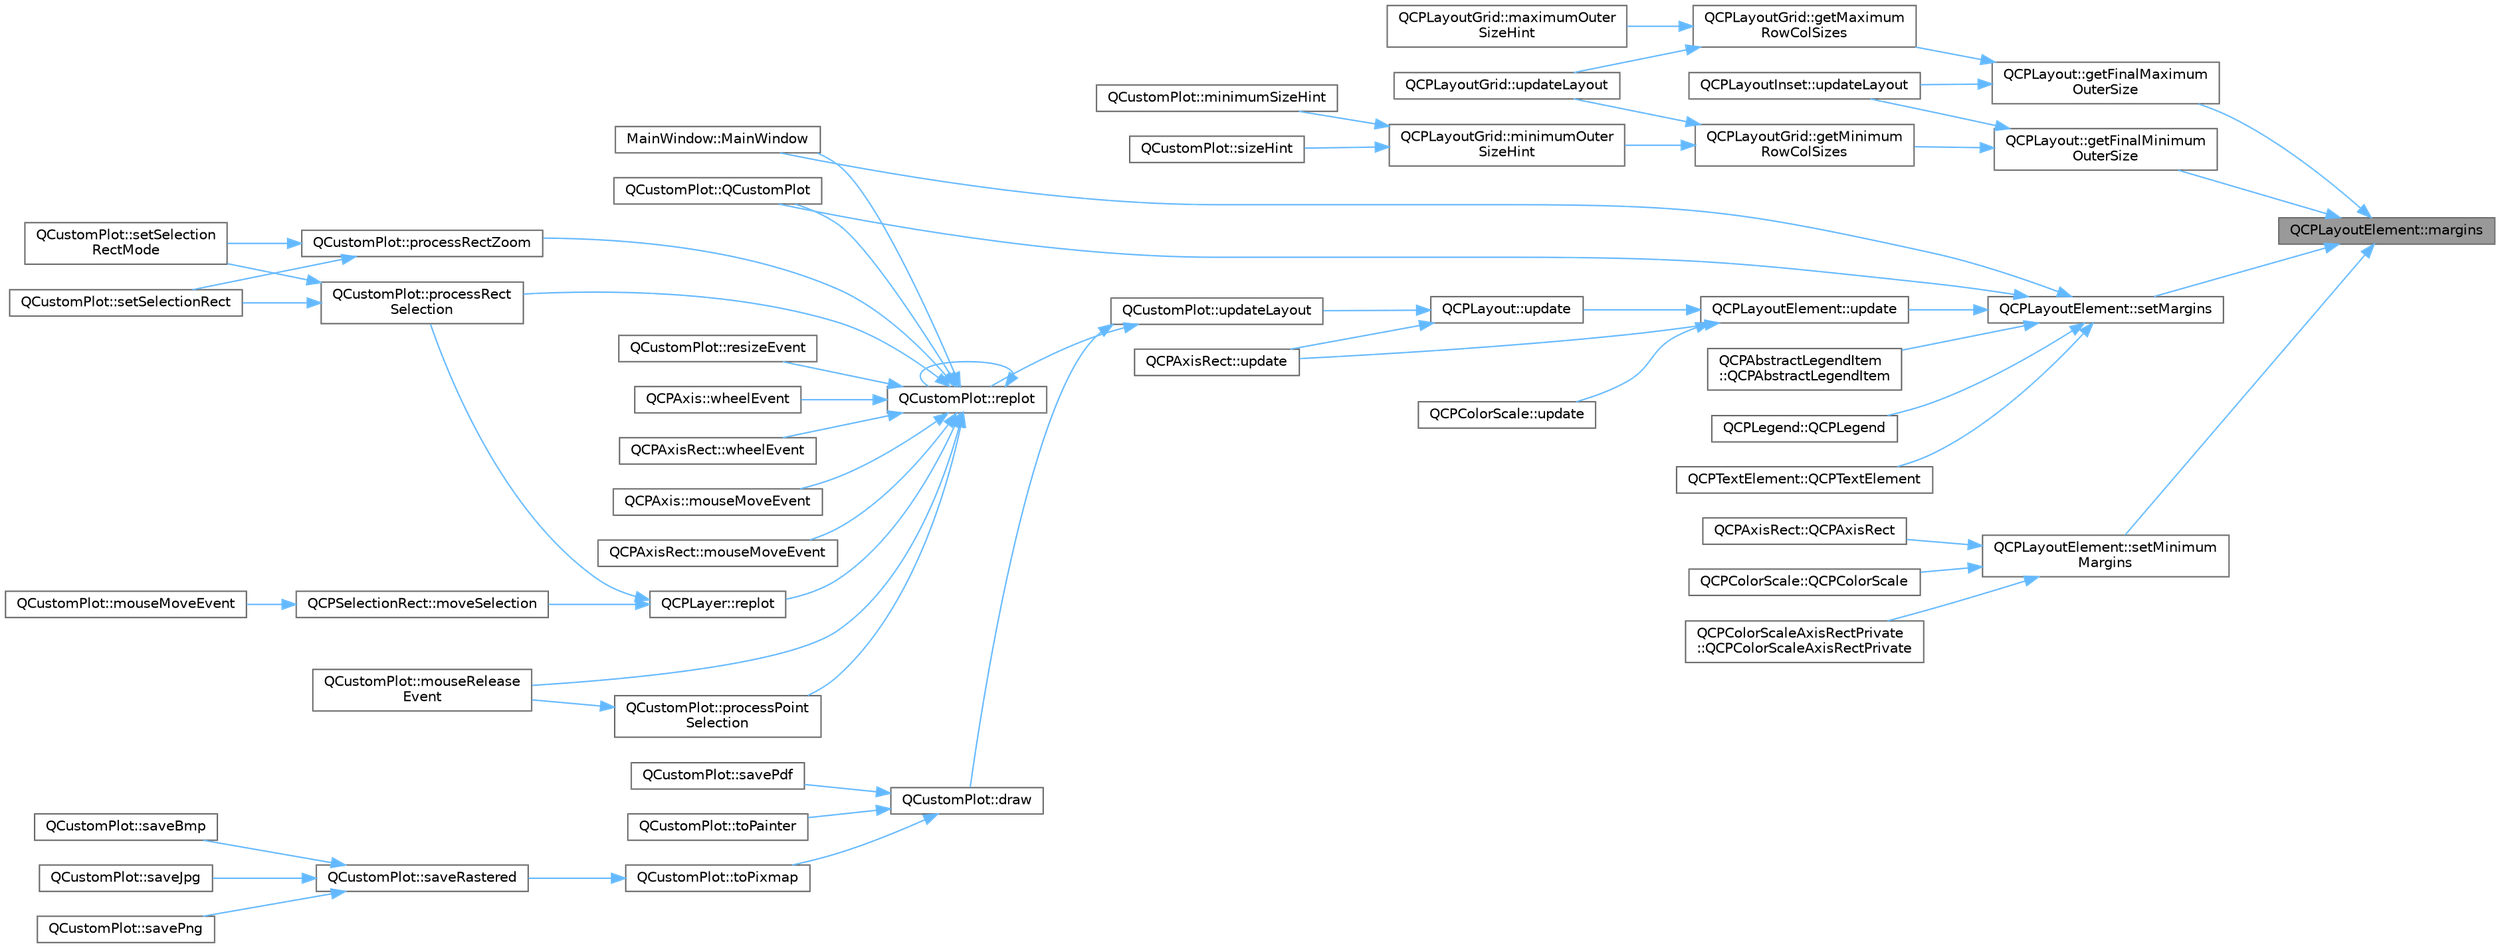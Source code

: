 digraph "QCPLayoutElement::margins"
{
 // LATEX_PDF_SIZE
  bgcolor="transparent";
  edge [fontname=Helvetica,fontsize=10,labelfontname=Helvetica,labelfontsize=10];
  node [fontname=Helvetica,fontsize=10,shape=box,height=0.2,width=0.4];
  rankdir="RL";
  Node1 [label="QCPLayoutElement::margins",height=0.2,width=0.4,color="gray40", fillcolor="grey60", style="filled", fontcolor="black",tooltip=" "];
  Node1 -> Node2 [dir="back",color="steelblue1",style="solid"];
  Node2 [label="QCPLayout::getFinalMaximum\lOuterSize",height=0.2,width=0.4,color="grey40", fillcolor="white", style="filled",URL="$class_q_c_p_layout.html#add49fd6843821a6126914b837ed52e22",tooltip=" "];
  Node2 -> Node3 [dir="back",color="steelblue1",style="solid"];
  Node3 [label="QCPLayoutGrid::getMaximum\lRowColSizes",height=0.2,width=0.4,color="grey40", fillcolor="white", style="filled",URL="$class_q_c_p_layout_grid.html#a9be77011ec5b5dfbe7fbda126659e1eb",tooltip=" "];
  Node3 -> Node4 [dir="back",color="steelblue1",style="solid"];
  Node4 [label="QCPLayoutGrid::maximumOuter\lSizeHint",height=0.2,width=0.4,color="grey40", fillcolor="white", style="filled",URL="$class_q_c_p_layout_grid.html#a41ce0014c220d77b909e2ca937f0e599",tooltip=" "];
  Node3 -> Node5 [dir="back",color="steelblue1",style="solid"];
  Node5 [label="QCPLayoutGrid::updateLayout",height=0.2,width=0.4,color="grey40", fillcolor="white", style="filled",URL="$class_q_c_p_layout_grid.html#a6cf43f14d3fa335fd8758561ccf1f78c",tooltip=" "];
  Node2 -> Node6 [dir="back",color="steelblue1",style="solid"];
  Node6 [label="QCPLayoutInset::updateLayout",height=0.2,width=0.4,color="grey40", fillcolor="white", style="filled",URL="$class_q_c_p_layout_inset.html#a493526b922ea66a75c45ef1842446988",tooltip=" "];
  Node1 -> Node7 [dir="back",color="steelblue1",style="solid"];
  Node7 [label="QCPLayout::getFinalMinimum\lOuterSize",height=0.2,width=0.4,color="grey40", fillcolor="white", style="filled",URL="$class_q_c_p_layout.html#a864fddc84721f186663faf3683f1fa70",tooltip=" "];
  Node7 -> Node8 [dir="back",color="steelblue1",style="solid"];
  Node8 [label="QCPLayoutGrid::getMinimum\lRowColSizes",height=0.2,width=0.4,color="grey40", fillcolor="white", style="filled",URL="$class_q_c_p_layout_grid.html#a4b9a251919936f127a63fc1b9911cd4e",tooltip=" "];
  Node8 -> Node9 [dir="back",color="steelblue1",style="solid"];
  Node9 [label="QCPLayoutGrid::minimumOuter\lSizeHint",height=0.2,width=0.4,color="grey40", fillcolor="white", style="filled",URL="$class_q_c_p_layout_grid.html#a0438bc58b4d3894d01db95b08d4268df",tooltip=" "];
  Node9 -> Node10 [dir="back",color="steelblue1",style="solid"];
  Node10 [label="QCustomPlot::minimumSizeHint",height=0.2,width=0.4,color="grey40", fillcolor="white", style="filled",URL="$class_q_custom_plot.html#a968a01cd4077d63aecde1aef1db057fc",tooltip=" "];
  Node9 -> Node11 [dir="back",color="steelblue1",style="solid"];
  Node11 [label="QCustomPlot::sizeHint",height=0.2,width=0.4,color="grey40", fillcolor="white", style="filled",URL="$class_q_custom_plot.html#ac9d6fe101e082daf756903b11f6e6213",tooltip=" "];
  Node8 -> Node5 [dir="back",color="steelblue1",style="solid"];
  Node7 -> Node6 [dir="back",color="steelblue1",style="solid"];
  Node1 -> Node12 [dir="back",color="steelblue1",style="solid"];
  Node12 [label="QCPLayoutElement::setMargins",height=0.2,width=0.4,color="grey40", fillcolor="white", style="filled",URL="$class_q_c_p_layout_element.html#a8f450b1f3f992ad576fce2c63d8b79cf",tooltip=" "];
  Node12 -> Node13 [dir="back",color="steelblue1",style="solid"];
  Node13 [label="MainWindow::MainWindow",height=0.2,width=0.4,color="grey40", fillcolor="white", style="filled",URL="$class_main_window.html#a8b244be8b7b7db1b08de2a2acb9409db",tooltip=" "];
  Node12 -> Node14 [dir="back",color="steelblue1",style="solid"];
  Node14 [label="QCPAbstractLegendItem\l::QCPAbstractLegendItem",height=0.2,width=0.4,color="grey40", fillcolor="white", style="filled",URL="$class_q_c_p_abstract_legend_item.html#afaff87610e8da0fa238ecf552872d774",tooltip=" "];
  Node12 -> Node15 [dir="back",color="steelblue1",style="solid"];
  Node15 [label="QCPLegend::QCPLegend",height=0.2,width=0.4,color="grey40", fillcolor="white", style="filled",URL="$class_q_c_p_legend.html#a0001a456989bd07ea378883651fabd72",tooltip=" "];
  Node12 -> Node16 [dir="back",color="steelblue1",style="solid"];
  Node16 [label="QCPTextElement::QCPTextElement",height=0.2,width=0.4,color="grey40", fillcolor="white", style="filled",URL="$class_q_c_p_text_element.html#ae1de18bdb1e7ba959f132018dd9a0258",tooltip=" "];
  Node12 -> Node17 [dir="back",color="steelblue1",style="solid"];
  Node17 [label="QCustomPlot::QCustomPlot",height=0.2,width=0.4,color="grey40", fillcolor="white", style="filled",URL="$class_q_custom_plot.html#a45b99626558651a6428b83972b0b34b8",tooltip=" "];
  Node12 -> Node18 [dir="back",color="steelblue1",style="solid"];
  Node18 [label="QCPLayoutElement::update",height=0.2,width=0.4,color="grey40", fillcolor="white", style="filled",URL="$class_q_c_p_layout_element.html#a929c2ec62e0e0e1d8418eaa802e2af9b",tooltip=" "];
  Node18 -> Node19 [dir="back",color="steelblue1",style="solid"];
  Node19 [label="QCPLayout::update",height=0.2,width=0.4,color="grey40", fillcolor="white", style="filled",URL="$class_q_c_p_layout.html#a48ecc9c98ea90b547c3e27a931a8f7bd",tooltip=" "];
  Node19 -> Node20 [dir="back",color="steelblue1",style="solid"];
  Node20 [label="QCPAxisRect::update",height=0.2,width=0.4,color="grey40", fillcolor="white", style="filled",URL="$class_q_c_p_axis_rect.html#add049d464b9ef2ccdc638adc4ccb4aca",tooltip=" "];
  Node19 -> Node21 [dir="back",color="steelblue1",style="solid"];
  Node21 [label="QCustomPlot::updateLayout",height=0.2,width=0.4,color="grey40", fillcolor="white", style="filled",URL="$class_q_custom_plot.html#a6e6693e2c249f65437382ffd93405e04",tooltip=" "];
  Node21 -> Node22 [dir="back",color="steelblue1",style="solid"];
  Node22 [label="QCustomPlot::draw",height=0.2,width=0.4,color="grey40", fillcolor="white", style="filled",URL="$class_q_custom_plot.html#ad7a7d878bf050f101a43008e7d8fdb52",tooltip=" "];
  Node22 -> Node23 [dir="back",color="steelblue1",style="solid"];
  Node23 [label="QCustomPlot::savePdf",height=0.2,width=0.4,color="grey40", fillcolor="white", style="filled",URL="$class_q_custom_plot.html#ad5acd34f6b39c3516887d7e54fec2412",tooltip=" "];
  Node22 -> Node24 [dir="back",color="steelblue1",style="solid"];
  Node24 [label="QCustomPlot::toPainter",height=0.2,width=0.4,color="grey40", fillcolor="white", style="filled",URL="$class_q_custom_plot.html#a1be68d5c0f1e086d6374d1340a193fb9",tooltip=" "];
  Node22 -> Node25 [dir="back",color="steelblue1",style="solid"];
  Node25 [label="QCustomPlot::toPixmap",height=0.2,width=0.4,color="grey40", fillcolor="white", style="filled",URL="$class_q_custom_plot.html#aabb974d71ce96c137dc04eb6eab844fe",tooltip=" "];
  Node25 -> Node26 [dir="back",color="steelblue1",style="solid"];
  Node26 [label="QCustomPlot::saveRastered",height=0.2,width=0.4,color="grey40", fillcolor="white", style="filled",URL="$class_q_custom_plot.html#ad7723ce2edfa270632ef42b03a444352",tooltip=" "];
  Node26 -> Node27 [dir="back",color="steelblue1",style="solid"];
  Node27 [label="QCustomPlot::saveBmp",height=0.2,width=0.4,color="grey40", fillcolor="white", style="filled",URL="$class_q_custom_plot.html#ae3a86ed0795670e50afa21759d4fa13d",tooltip=" "];
  Node26 -> Node28 [dir="back",color="steelblue1",style="solid"];
  Node28 [label="QCustomPlot::saveJpg",height=0.2,width=0.4,color="grey40", fillcolor="white", style="filled",URL="$class_q_custom_plot.html#a76f0d278e630a711fa6f48048cfd83e4",tooltip=" "];
  Node26 -> Node29 [dir="back",color="steelblue1",style="solid"];
  Node29 [label="QCustomPlot::savePng",height=0.2,width=0.4,color="grey40", fillcolor="white", style="filled",URL="$class_q_custom_plot.html#ac92cc9256d12f354b40a4be4600b5fb9",tooltip=" "];
  Node21 -> Node30 [dir="back",color="steelblue1",style="solid"];
  Node30 [label="QCustomPlot::replot",height=0.2,width=0.4,color="grey40", fillcolor="white", style="filled",URL="$class_q_custom_plot.html#aa4bfe7d70dbe67e81d877819b75ab9af",tooltip=" "];
  Node30 -> Node13 [dir="back",color="steelblue1",style="solid"];
  Node30 -> Node31 [dir="back",color="steelblue1",style="solid"];
  Node31 [label="QCPAxis::mouseMoveEvent",height=0.2,width=0.4,color="grey40", fillcolor="white", style="filled",URL="$class_q_c_p_axis.html#a2a89a13440eec099fc2327c2672be0cd",tooltip=" "];
  Node30 -> Node32 [dir="back",color="steelblue1",style="solid"];
  Node32 [label="QCPAxisRect::mouseMoveEvent",height=0.2,width=0.4,color="grey40", fillcolor="white", style="filled",URL="$class_q_c_p_axis_rect.html#a9cd27ad8c5cfb49aefd9dbb30def4beb",tooltip=" "];
  Node30 -> Node33 [dir="back",color="steelblue1",style="solid"];
  Node33 [label="QCustomPlot::mouseRelease\lEvent",height=0.2,width=0.4,color="grey40", fillcolor="white", style="filled",URL="$class_q_custom_plot.html#adc24846f52199e5a9bc35c387a6ce68d",tooltip=" "];
  Node30 -> Node34 [dir="back",color="steelblue1",style="solid"];
  Node34 [label="QCustomPlot::processPoint\lSelection",height=0.2,width=0.4,color="grey40", fillcolor="white", style="filled",URL="$class_q_custom_plot.html#ac13c10fff6613e3e80e13c787b010838",tooltip=" "];
  Node34 -> Node33 [dir="back",color="steelblue1",style="solid"];
  Node30 -> Node35 [dir="back",color="steelblue1",style="solid"];
  Node35 [label="QCustomPlot::processRect\lSelection",height=0.2,width=0.4,color="grey40", fillcolor="white", style="filled",URL="$class_q_custom_plot.html#ac10849411e1d0e858ea7f29c8ade364c",tooltip=" "];
  Node35 -> Node36 [dir="back",color="steelblue1",style="solid"];
  Node36 [label="QCustomPlot::setSelectionRect",height=0.2,width=0.4,color="grey40", fillcolor="white", style="filled",URL="$class_q_custom_plot.html#a0c09f96df15faa4799ad7051bb16cf33",tooltip=" "];
  Node35 -> Node37 [dir="back",color="steelblue1",style="solid"];
  Node37 [label="QCustomPlot::setSelection\lRectMode",height=0.2,width=0.4,color="grey40", fillcolor="white", style="filled",URL="$class_q_custom_plot.html#a810ef958ebe84db661c7288b526c0deb",tooltip=" "];
  Node30 -> Node38 [dir="back",color="steelblue1",style="solid"];
  Node38 [label="QCustomPlot::processRectZoom",height=0.2,width=0.4,color="grey40", fillcolor="white", style="filled",URL="$class_q_custom_plot.html#a5508a207dcc279f316142f96d984bba3",tooltip=" "];
  Node38 -> Node36 [dir="back",color="steelblue1",style="solid"];
  Node38 -> Node37 [dir="back",color="steelblue1",style="solid"];
  Node30 -> Node17 [dir="back",color="steelblue1",style="solid"];
  Node30 -> Node39 [dir="back",color="steelblue1",style="solid"];
  Node39 [label="QCPLayer::replot",height=0.2,width=0.4,color="grey40", fillcolor="white", style="filled",URL="$class_q_c_p_layer.html#adefd53b6db02f470151c416f42e37180",tooltip=" "];
  Node39 -> Node40 [dir="back",color="steelblue1",style="solid"];
  Node40 [label="QCPSelectionRect::moveSelection",height=0.2,width=0.4,color="grey40", fillcolor="white", style="filled",URL="$class_q_c_p_selection_rect.html#a95c3f1700be2a6d7bba0fe56ece5fbb1",tooltip=" "];
  Node40 -> Node41 [dir="back",color="steelblue1",style="solid"];
  Node41 [label="QCustomPlot::mouseMoveEvent",height=0.2,width=0.4,color="grey40", fillcolor="white", style="filled",URL="$class_q_custom_plot.html#ae7abdc93b26d2ad4632c1ab75ae5b46f",tooltip=" "];
  Node39 -> Node35 [dir="back",color="steelblue1",style="solid"];
  Node30 -> Node30 [dir="back",color="steelblue1",style="solid"];
  Node30 -> Node42 [dir="back",color="steelblue1",style="solid"];
  Node42 [label="QCustomPlot::resizeEvent",height=0.2,width=0.4,color="grey40", fillcolor="white", style="filled",URL="$class_q_custom_plot.html#af5b69dc6a431562ecdd1d0718bcbdf70",tooltip=" "];
  Node30 -> Node43 [dir="back",color="steelblue1",style="solid"];
  Node43 [label="QCPAxis::wheelEvent",height=0.2,width=0.4,color="grey40", fillcolor="white", style="filled",URL="$class_q_c_p_axis.html#a71643d27524a843230b5ba68085b3d9b",tooltip=" "];
  Node30 -> Node44 [dir="back",color="steelblue1",style="solid"];
  Node44 [label="QCPAxisRect::wheelEvent",height=0.2,width=0.4,color="grey40", fillcolor="white", style="filled",URL="$class_q_c_p_axis_rect.html#a93eeaa0c127d6d6fe8171b2455080262",tooltip=" "];
  Node18 -> Node20 [dir="back",color="steelblue1",style="solid"];
  Node18 -> Node45 [dir="back",color="steelblue1",style="solid"];
  Node45 [label="QCPColorScale::update",height=0.2,width=0.4,color="grey40", fillcolor="white", style="filled",URL="$class_q_c_p_color_scale.html#a259dcb6d3053a2cc3c197e9b1191ddbe",tooltip=" "];
  Node1 -> Node46 [dir="back",color="steelblue1",style="solid"];
  Node46 [label="QCPLayoutElement::setMinimum\lMargins",height=0.2,width=0.4,color="grey40", fillcolor="white", style="filled",URL="$class_q_c_p_layout_element.html#a0a8a17abc16b7923159fcc7608f94673",tooltip=" "];
  Node46 -> Node47 [dir="back",color="steelblue1",style="solid"];
  Node47 [label="QCPAxisRect::QCPAxisRect",height=0.2,width=0.4,color="grey40", fillcolor="white", style="filled",URL="$class_q_c_p_axis_rect.html#a60b31dece805462c1b82eea2e69ba042",tooltip=" "];
  Node46 -> Node48 [dir="back",color="steelblue1",style="solid"];
  Node48 [label="QCPColorScale::QCPColorScale",height=0.2,width=0.4,color="grey40", fillcolor="white", style="filled",URL="$class_q_c_p_color_scale.html#aa8debce1be38b54287c04d4f584394b4",tooltip=" "];
  Node46 -> Node49 [dir="back",color="steelblue1",style="solid"];
  Node49 [label="QCPColorScaleAxisRectPrivate\l::QCPColorScaleAxisRectPrivate",height=0.2,width=0.4,color="grey40", fillcolor="white", style="filled",URL="$class_q_c_p_color_scale_axis_rect_private.html#ad3b242f75dd2b33581364a4e668a80db",tooltip=" "];
}
